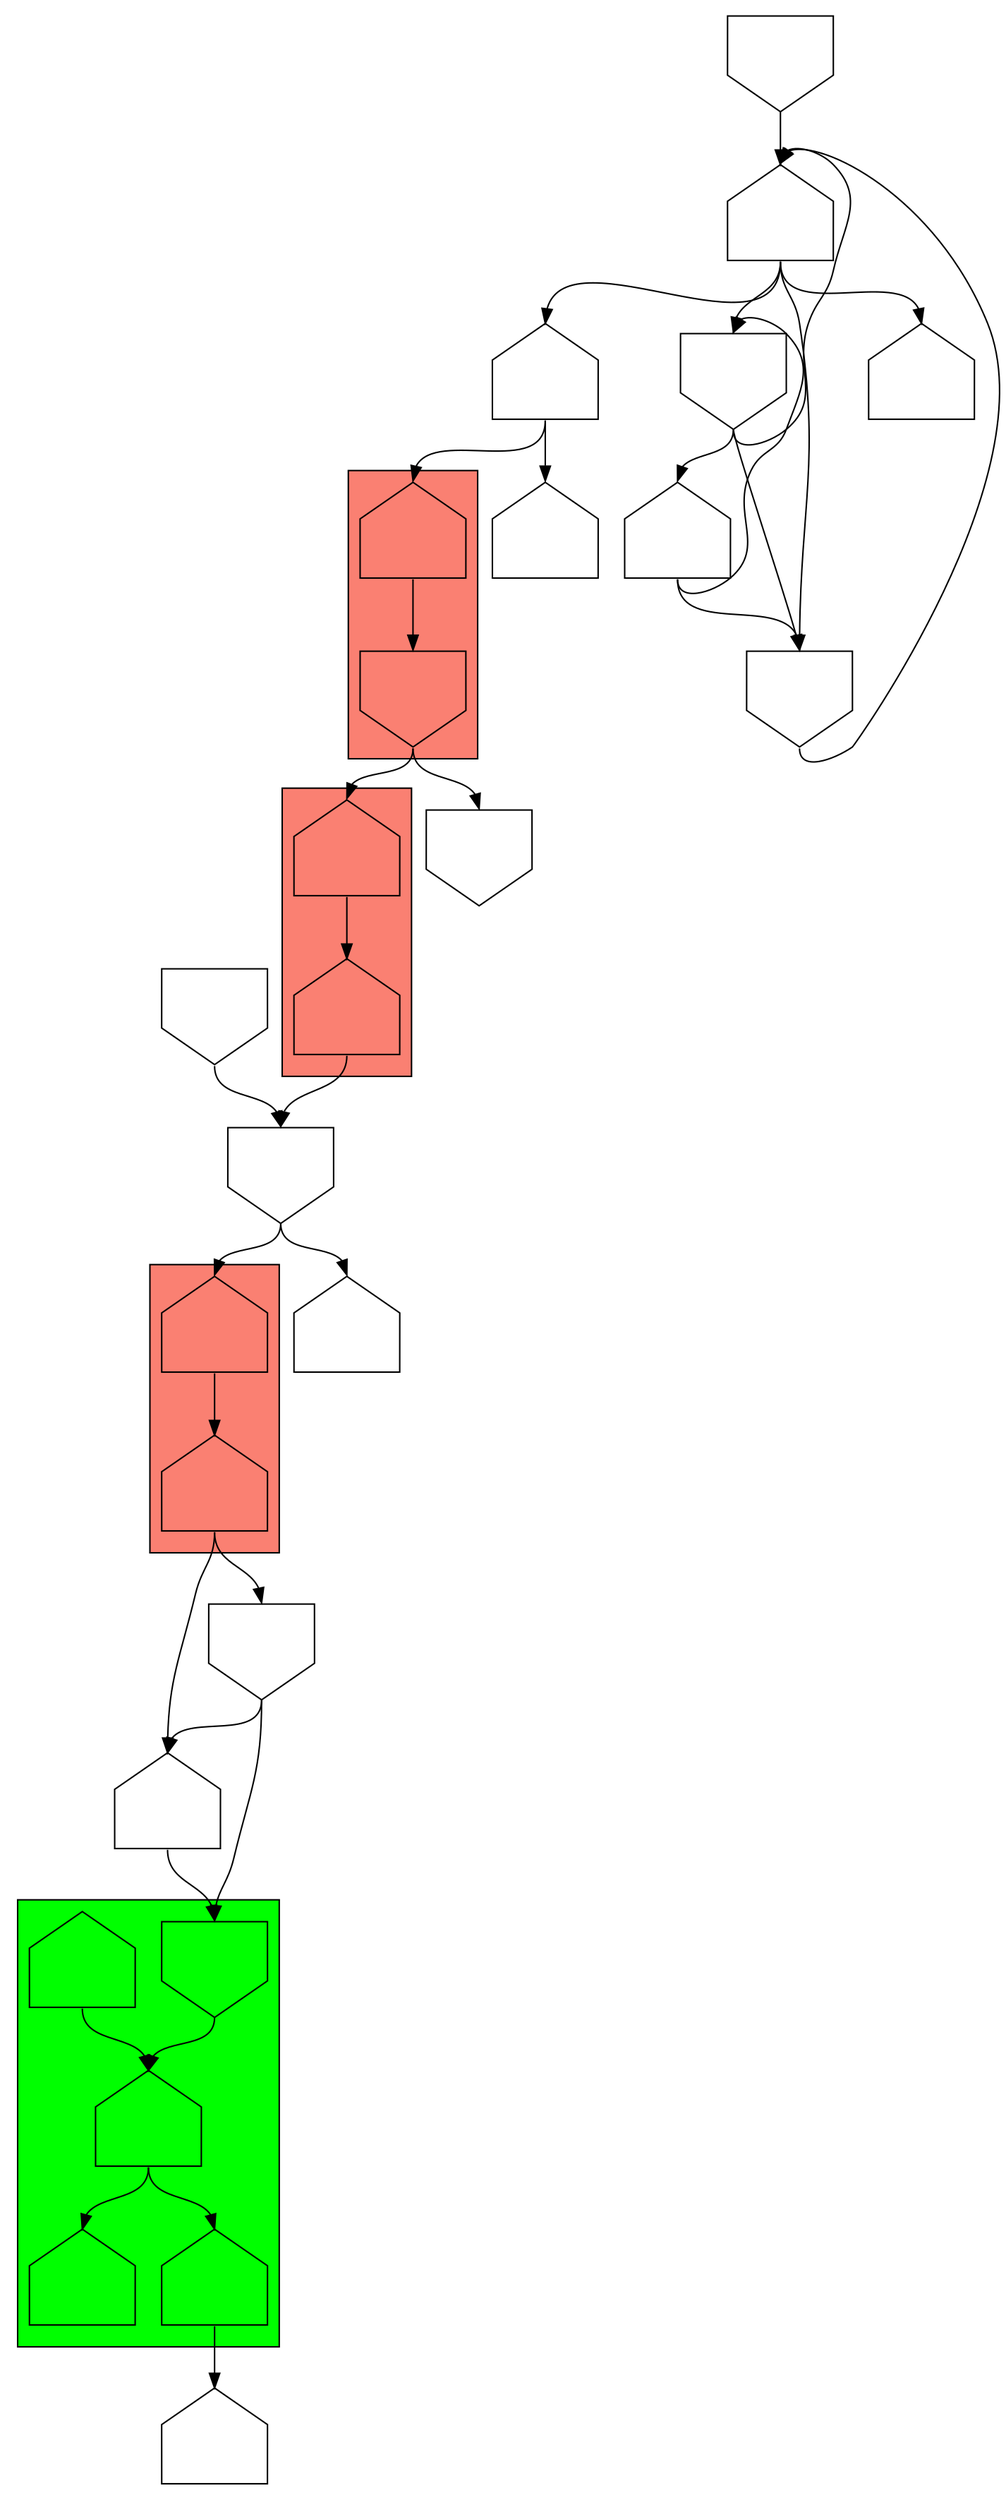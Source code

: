 digraph asm {
	edge [headport=n,tailport=s];
subgraph cluster_C11362_20205 {
	11362 [label="",height=1,width=1,shape=house];
	20205 [label="",height=1,width=1,shape=house];
	style=filled;
	fillcolor=salmon;
}
subgraph cluster_C7863_7077 {
	7863 [label="",height=1,width=1,shape=house];
	7077 [label="",height=1,width=1,shape=house];
	style=filled;
	fillcolor=salmon;
}
subgraph cluster_R5838_14933_3230_10656_10676 {
	5838 [label="",height=1,width=1,shape=invhouse];
	14933 [label="",height=1,width=1,shape=house];
	3230 [label="",height=1,width=1,shape=house];
	10656 [label="",height=1,width=1,shape=house];
	10676 [label="",height=1,width=1,shape=house];
	style=filled;
	fillcolor=green;
}
subgraph cluster_C1906_6921 {
	1906 [label="",height=1,width=1,shape=house];
	6921 [label="",height=1,width=1,shape=invhouse];
	style=filled;
	fillcolor=salmon;
}
	3796 [label="",height=1,width=1,shape=invhouse];
	2174 [label="",height=1,width=1,shape=house];
	15476 [label="",height=1,width=1,shape=house];
	9371 [label="",height=1,width=1,shape=invhouse];
	17537 [label="",height=1,width=1,shape=house];
	13707 [label="",height=1,width=1,shape=invhouse];
	11355 [label="",height=1,width=1,shape=invhouse];
	20604 [label="",height=1,width=1,shape=house];
	12459 [label="",height=1,width=1,shape=house];
	15293 [label="",height=1,width=1,shape=house];
	1011 [label="",height=1,width=1,shape=invhouse];
	13933 [label="",height=1,width=1,shape=house];
	19889 [label="",height=1,width=1,shape=invhouse];
	7526 [label="",height=1,width=1,shape=house];
	15933 [label="",height=1,width=1,shape=invhouse];
	11362 -> 20205
	20205 -> 3796
	3796 -> 7863
	3796 -> 17537
	7863 -> 7077
	7077 -> 2174
	7077 -> 9371
	2174 -> 5838
	5838 -> 3230
	3230 -> 10656
	3230 -> 10676
	10676 -> 15476
	14933 -> 3230
	9371 -> 2174
	9371 -> 5838
	13707 -> 3796
	6921 -> 11355
	6921 -> 11362
	1906 -> 6921
	20604 -> 1906
	20604 -> 12459
	15293 -> 1011
	15293 -> 7526
	15293 -> 19889
	15293 -> 20604
	1011 -> 13933
	1011 -> 15293
	1011 -> 19889
	13933 -> 1011
	13933 -> 19889
	19889 -> 15293
	15933 -> 15293
}
